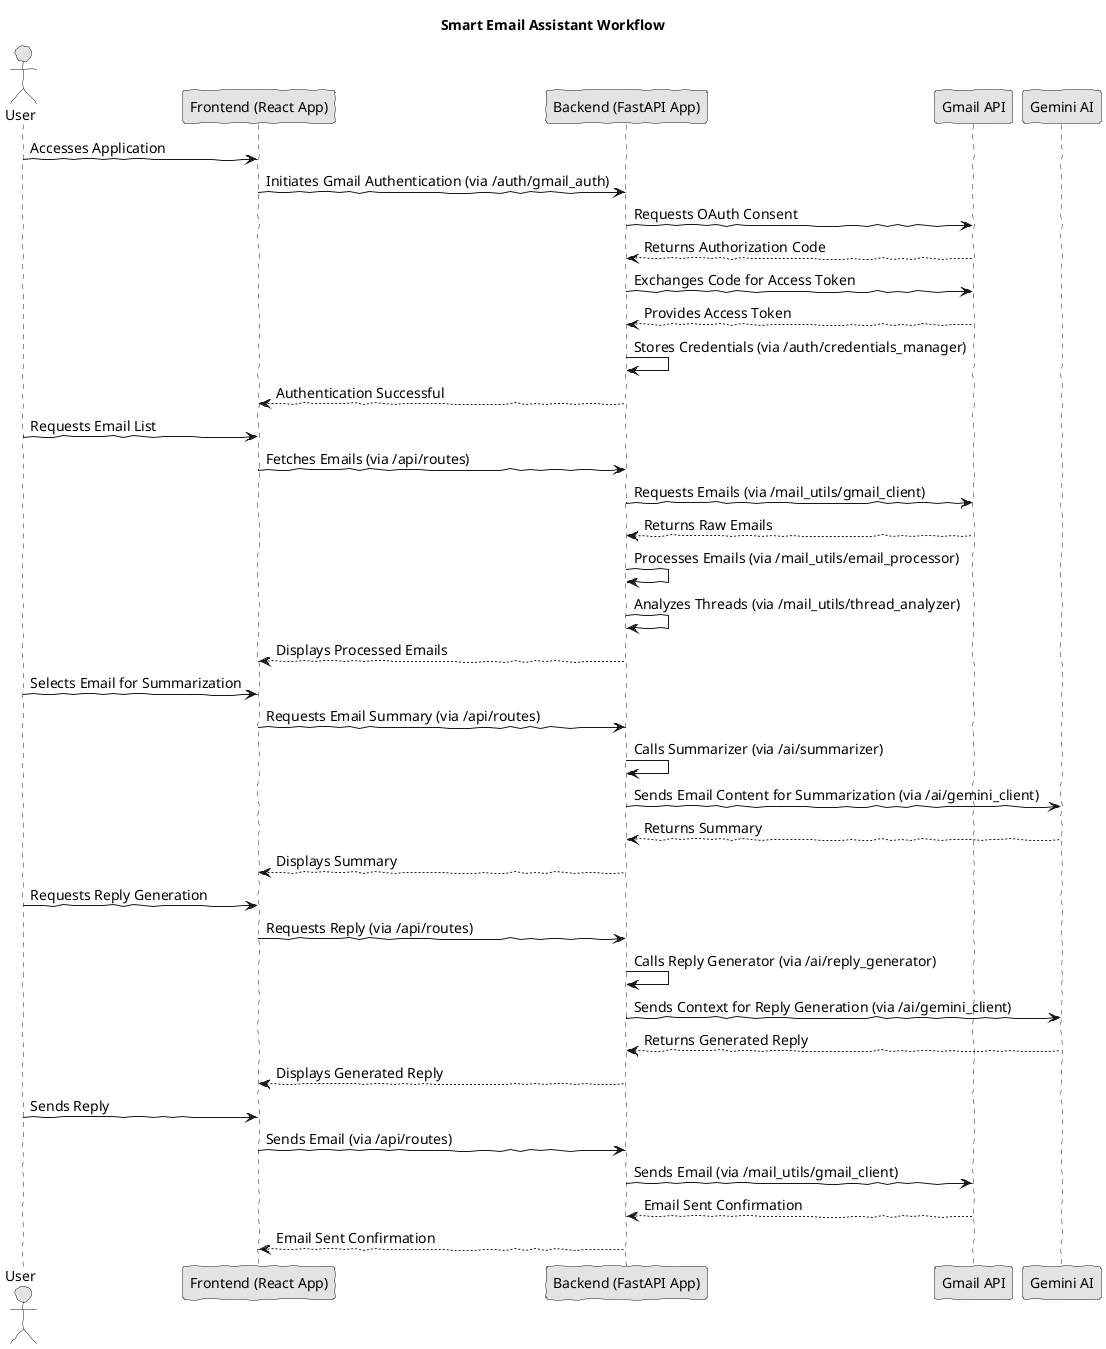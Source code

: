 @startuml
skinparam handwritten true
skinparam monochrome true
skinparam packageStyle rectangle
skinparam defaultFontName "Cascadia Code"
skinparam defaultFontSize 14

title Smart Email Assistant Workflow

actor User
participant "Frontend (React App)" as Frontend
participant "Backend (FastAPI App)" as Backend
participant "Gmail API" as GmailAPI
participant "Gemini AI" as GeminiAI

User -> Frontend: Accesses Application
Frontend -> Backend: Initiates Gmail Authentication (via /auth/gmail_auth)
Backend -> GmailAPI: Requests OAuth Consent
GmailAPI --> Backend: Returns Authorization Code
Backend -> GmailAPI: Exchanges Code for Access Token
GmailAPI --> Backend: Provides Access Token
Backend -> Backend: Stores Credentials (via /auth/credentials_manager)
Backend --> Frontend: Authentication Successful

User -> Frontend: Requests Email List
Frontend -> Backend: Fetches Emails (via /api/routes)
Backend -> GmailAPI: Requests Emails (via /mail_utils/gmail_client)
GmailAPI --> Backend: Returns Raw Emails
Backend -> Backend: Processes Emails (via /mail_utils/email_processor)
Backend -> Backend: Analyzes Threads (via /mail_utils/thread_analyzer)
Backend --> Frontend: Displays Processed Emails

User -> Frontend: Selects Email for Summarization
Frontend -> Backend: Requests Email Summary (via /api/routes)
Backend -> Backend: Calls Summarizer (via /ai/summarizer)
Backend -> GeminiAI: Sends Email Content for Summarization (via /ai/gemini_client)
GeminiAI --> Backend: Returns Summary
Backend --> Frontend: Displays Summary

User -> Frontend: Requests Reply Generation
Frontend -> Backend: Requests Reply (via /api/routes)
Backend -> Backend: Calls Reply Generator (via /ai/reply_generator)
Backend -> GeminiAI: Sends Context for Reply Generation (via /ai/gemini_client)
GeminiAI --> Backend: Returns Generated Reply
Backend --> Frontend: Displays Generated Reply

User -> Frontend: Sends Reply
Frontend -> Backend: Sends Email (via /api/routes)
Backend -> GmailAPI: Sends Email (via /mail_utils/gmail_client)
GmailAPI --> Backend: Email Sent Confirmation
Backend --> Frontend: Email Sent Confirmation

@enduml

